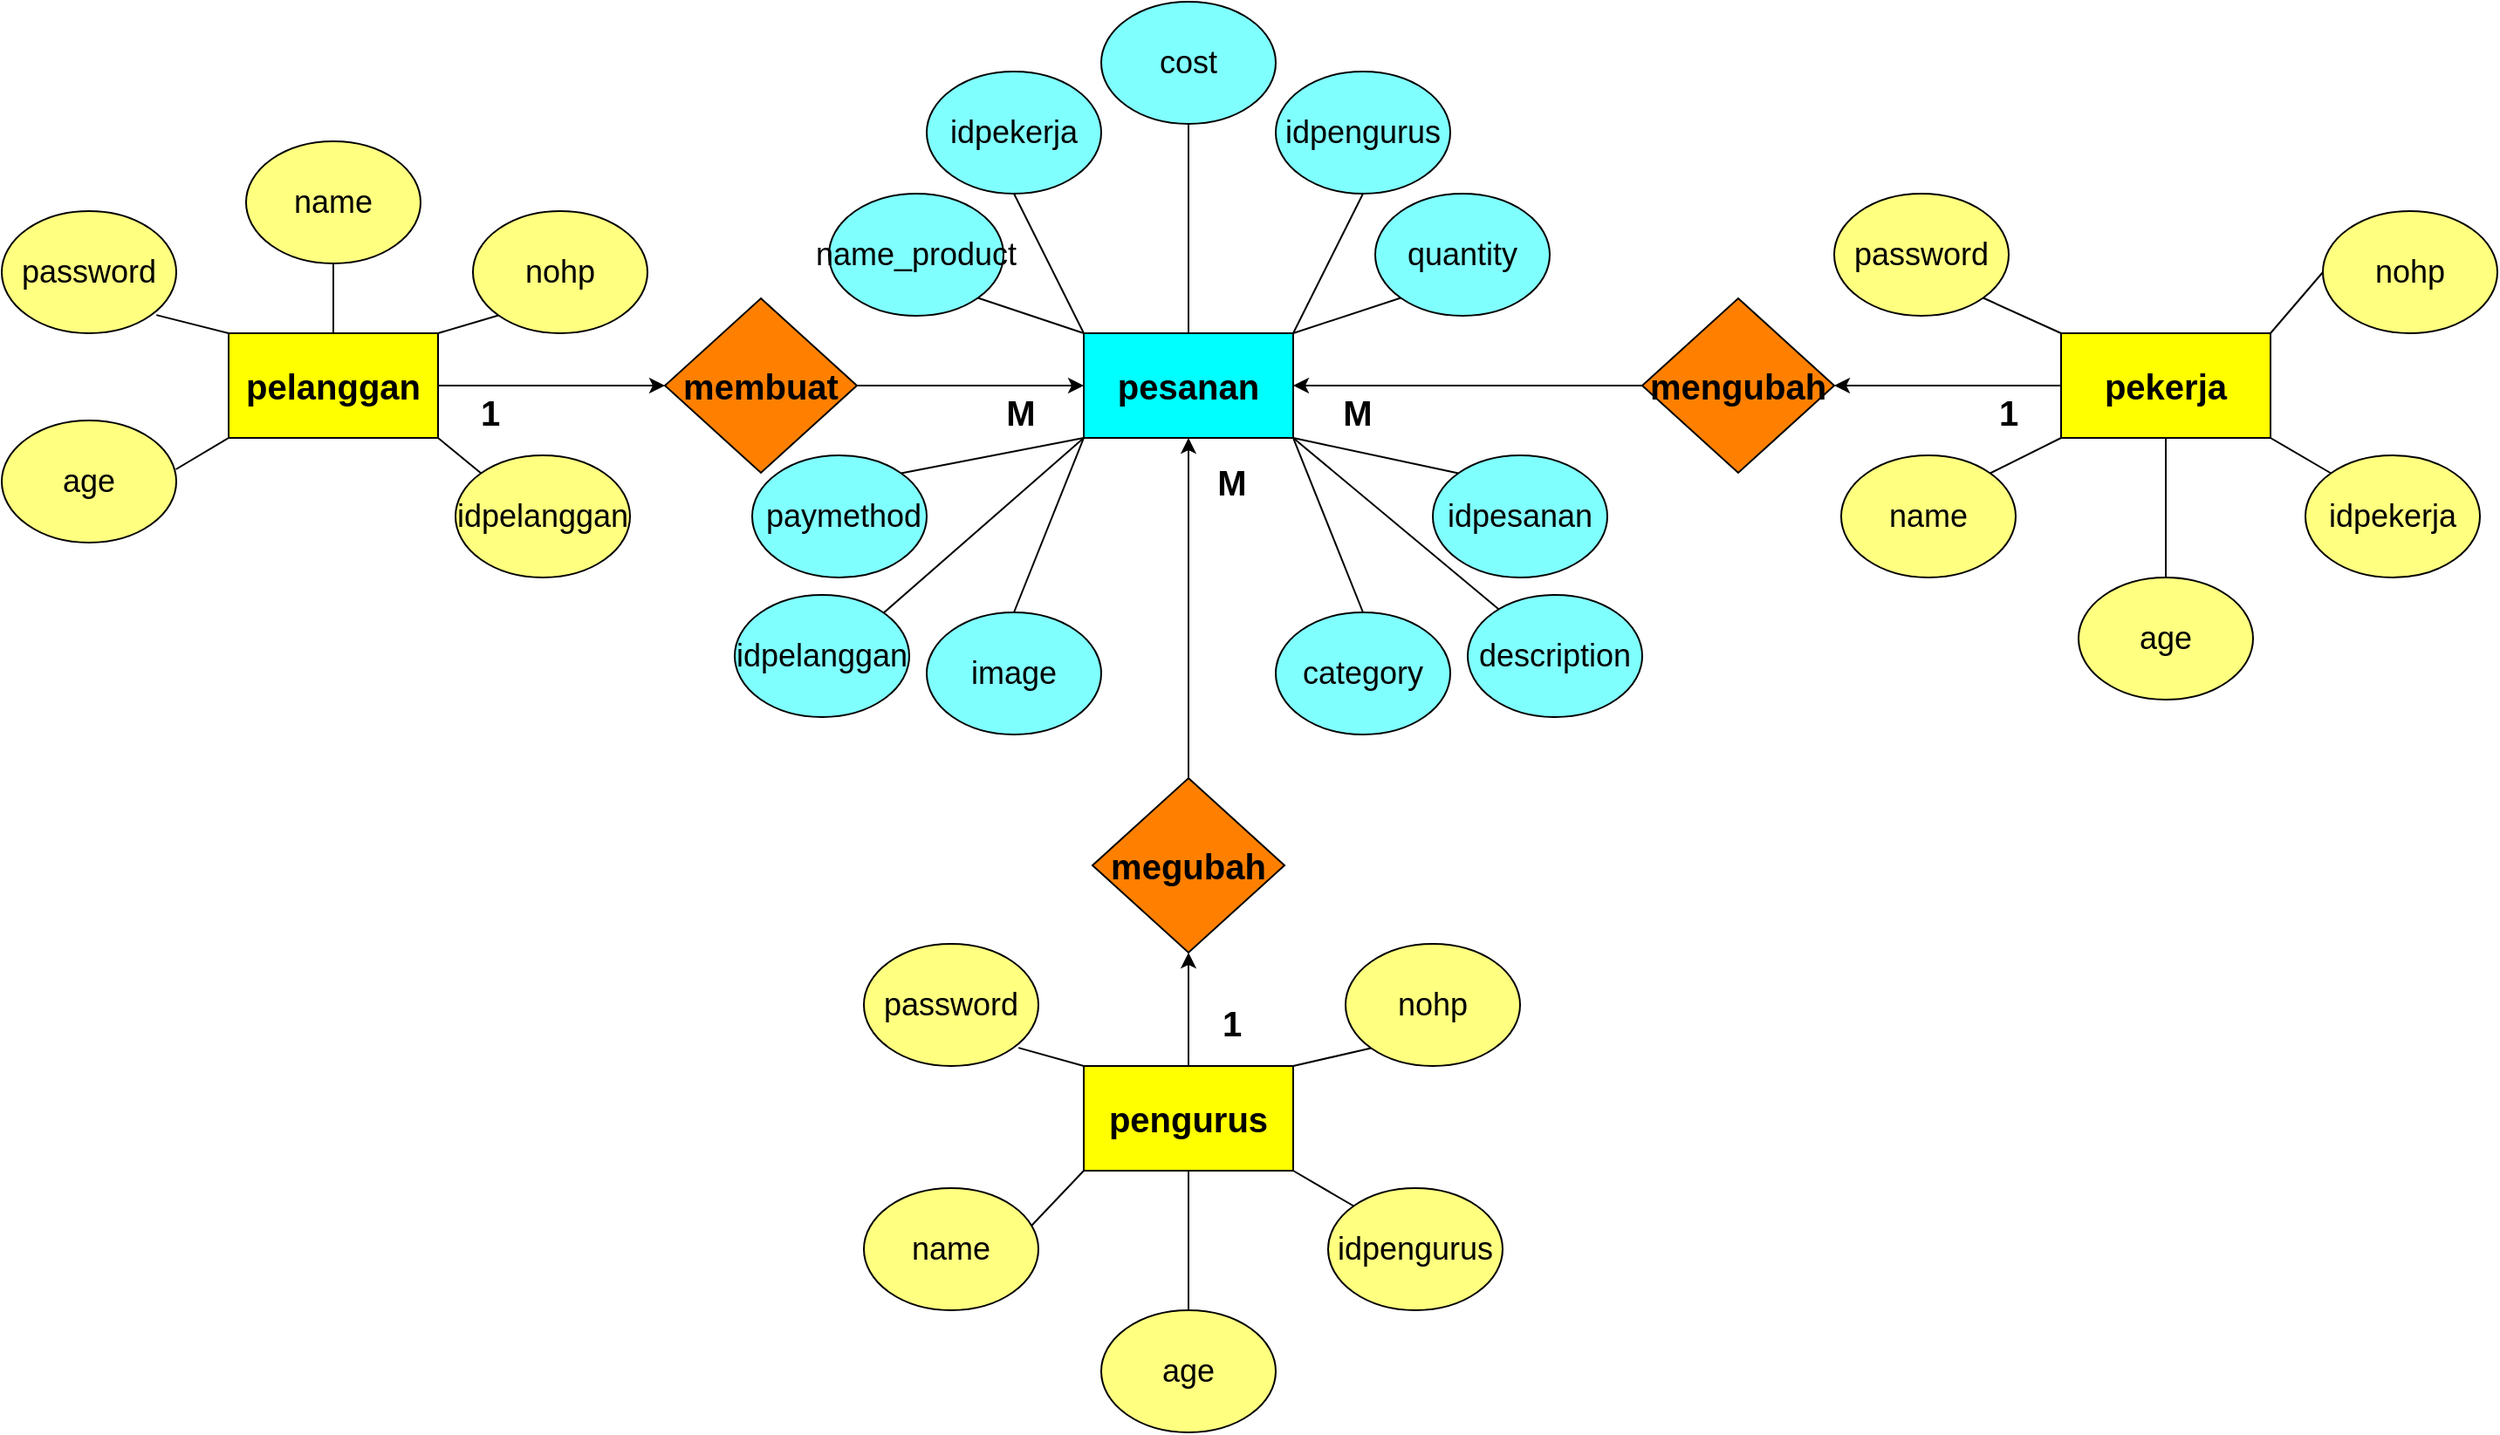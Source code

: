<mxfile version="24.7.10">
  <diagram id="C5RBs43oDa-KdzZeNtuy" name="Page-1">
    <mxGraphModel dx="2514" dy="925" grid="1" gridSize="10" guides="1" tooltips="1" connect="1" arrows="1" fold="1" page="1" pageScale="1" pageWidth="827" pageHeight="1169" math="0" shadow="0">
      <root>
        <mxCell id="WIyWlLk6GJQsqaUBKTNV-0" />
        <mxCell id="WIyWlLk6GJQsqaUBKTNV-1" parent="WIyWlLk6GJQsqaUBKTNV-0" />
        <mxCell id="7KjjeuY46QdbmIOQV31u-44" style="edgeStyle=orthogonalEdgeStyle;rounded=0;orthogonalLoop=1;jettySize=auto;html=1;exitX=1;exitY=0.5;exitDx=0;exitDy=0;entryX=0;entryY=0.5;entryDx=0;entryDy=0;" edge="1" parent="WIyWlLk6GJQsqaUBKTNV-1" source="7KjjeuY46QdbmIOQV31u-0" target="7KjjeuY46QdbmIOQV31u-18">
          <mxGeometry relative="1" as="geometry" />
        </mxCell>
        <mxCell id="7KjjeuY46QdbmIOQV31u-0" value="" style="rounded=0;whiteSpace=wrap;html=1;fillColor=#FFFF00;" vertex="1" parent="WIyWlLk6GJQsqaUBKTNV-1">
          <mxGeometry x="70" y="230" width="120" height="60" as="geometry" />
        </mxCell>
        <mxCell id="7KjjeuY46QdbmIOQV31u-1" value="" style="ellipse;whiteSpace=wrap;html=1;fillColor=#FFFF80;" vertex="1" parent="WIyWlLk6GJQsqaUBKTNV-1">
          <mxGeometry x="-60" y="160" width="100" height="70" as="geometry" />
        </mxCell>
        <mxCell id="7KjjeuY46QdbmIOQV31u-2" value="" style="ellipse;whiteSpace=wrap;html=1;fillColor=#FFFF80;" vertex="1" parent="WIyWlLk6GJQsqaUBKTNV-1">
          <mxGeometry x="80" y="120" width="100" height="70" as="geometry" />
        </mxCell>
        <mxCell id="7KjjeuY46QdbmIOQV31u-3" value="" style="ellipse;whiteSpace=wrap;html=1;fillColor=#FFFF80;" vertex="1" parent="WIyWlLk6GJQsqaUBKTNV-1">
          <mxGeometry x="210" y="160" width="100" height="70" as="geometry" />
        </mxCell>
        <mxCell id="7KjjeuY46QdbmIOQV31u-4" value="" style="ellipse;whiteSpace=wrap;html=1;fillColor=#FFFF80;" vertex="1" parent="WIyWlLk6GJQsqaUBKTNV-1">
          <mxGeometry x="-60" y="280" width="100" height="70" as="geometry" />
        </mxCell>
        <mxCell id="7KjjeuY46QdbmIOQV31u-5" value="password" style="text;strokeColor=none;align=center;fillColor=none;html=1;verticalAlign=middle;whiteSpace=wrap;rounded=0;fontSize=18;" vertex="1" parent="WIyWlLk6GJQsqaUBKTNV-1">
          <mxGeometry x="-40" y="180" width="60" height="30" as="geometry" />
        </mxCell>
        <mxCell id="7KjjeuY46QdbmIOQV31u-6" value="name" style="text;strokeColor=none;align=center;fillColor=none;html=1;verticalAlign=middle;whiteSpace=wrap;rounded=0;fontSize=18;" vertex="1" parent="WIyWlLk6GJQsqaUBKTNV-1">
          <mxGeometry x="100" y="140" width="60" height="30" as="geometry" />
        </mxCell>
        <mxCell id="7KjjeuY46QdbmIOQV31u-7" value="nohp" style="text;strokeColor=none;align=center;fillColor=none;html=1;verticalAlign=middle;whiteSpace=wrap;rounded=0;fontSize=18;" vertex="1" parent="WIyWlLk6GJQsqaUBKTNV-1">
          <mxGeometry x="230" y="180" width="60" height="30" as="geometry" />
        </mxCell>
        <mxCell id="7KjjeuY46QdbmIOQV31u-8" value="age" style="text;strokeColor=none;align=center;fillColor=none;html=1;verticalAlign=middle;whiteSpace=wrap;rounded=0;fontSize=18;" vertex="1" parent="WIyWlLk6GJQsqaUBKTNV-1">
          <mxGeometry x="-40" y="300" width="60" height="30" as="geometry" />
        </mxCell>
        <mxCell id="7KjjeuY46QdbmIOQV31u-14" value="" style="endArrow=none;html=1;rounded=0;exitX=0.998;exitY=0.4;exitDx=0;exitDy=0;exitPerimeter=0;entryX=0;entryY=1;entryDx=0;entryDy=0;" edge="1" parent="WIyWlLk6GJQsqaUBKTNV-1" source="7KjjeuY46QdbmIOQV31u-4" target="7KjjeuY46QdbmIOQV31u-0">
          <mxGeometry width="50" height="50" relative="1" as="geometry">
            <mxPoint x="110" y="350" as="sourcePoint" />
            <mxPoint x="70" y="270" as="targetPoint" />
          </mxGeometry>
        </mxCell>
        <mxCell id="7KjjeuY46QdbmIOQV31u-15" value="" style="endArrow=none;html=1;rounded=0;exitX=0.886;exitY=0.851;exitDx=0;exitDy=0;exitPerimeter=0;" edge="1" parent="WIyWlLk6GJQsqaUBKTNV-1" source="7KjjeuY46QdbmIOQV31u-1">
          <mxGeometry width="50" height="50" relative="1" as="geometry">
            <mxPoint x="10" y="270" as="sourcePoint" />
            <mxPoint x="70" y="230" as="targetPoint" />
          </mxGeometry>
        </mxCell>
        <mxCell id="7KjjeuY46QdbmIOQV31u-16" value="" style="endArrow=none;html=1;rounded=0;entryX=0.5;entryY=1;entryDx=0;entryDy=0;exitX=0.5;exitY=0;exitDx=0;exitDy=0;" edge="1" parent="WIyWlLk6GJQsqaUBKTNV-1" source="7KjjeuY46QdbmIOQV31u-0" target="7KjjeuY46QdbmIOQV31u-2">
          <mxGeometry width="50" height="50" relative="1" as="geometry">
            <mxPoint x="80" y="250" as="sourcePoint" />
            <mxPoint x="130" y="200" as="targetPoint" />
          </mxGeometry>
        </mxCell>
        <mxCell id="7KjjeuY46QdbmIOQV31u-17" value="" style="endArrow=none;html=1;rounded=0;entryX=0;entryY=1;entryDx=0;entryDy=0;exitX=1;exitY=0;exitDx=0;exitDy=0;" edge="1" parent="WIyWlLk6GJQsqaUBKTNV-1" source="7KjjeuY46QdbmIOQV31u-0" target="7KjjeuY46QdbmIOQV31u-3">
          <mxGeometry width="50" height="50" relative="1" as="geometry">
            <mxPoint x="200" y="310" as="sourcePoint" />
            <mxPoint x="250" y="260" as="targetPoint" />
          </mxGeometry>
        </mxCell>
        <mxCell id="7KjjeuY46QdbmIOQV31u-45" style="edgeStyle=orthogonalEdgeStyle;rounded=0;orthogonalLoop=1;jettySize=auto;html=1;exitX=1;exitY=0.5;exitDx=0;exitDy=0;" edge="1" parent="WIyWlLk6GJQsqaUBKTNV-1" source="7KjjeuY46QdbmIOQV31u-18" target="7KjjeuY46QdbmIOQV31u-24">
          <mxGeometry relative="1" as="geometry" />
        </mxCell>
        <mxCell id="7KjjeuY46QdbmIOQV31u-18" value="" style="rhombus;whiteSpace=wrap;html=1;fillColor=#FF8000;" vertex="1" parent="WIyWlLk6GJQsqaUBKTNV-1">
          <mxGeometry x="320" y="210" width="110" height="100" as="geometry" />
        </mxCell>
        <mxCell id="7KjjeuY46QdbmIOQV31u-20" value="&lt;font style=&quot;font-size: 20px;&quot;&gt;membuat&lt;/font&gt;" style="text;strokeColor=none;align=center;fillColor=none;html=1;verticalAlign=middle;whiteSpace=wrap;rounded=0;fontStyle=1" vertex="1" parent="WIyWlLk6GJQsqaUBKTNV-1">
          <mxGeometry x="345" y="245" width="60" height="30" as="geometry" />
        </mxCell>
        <mxCell id="7KjjeuY46QdbmIOQV31u-22" value="pelanggan" style="text;strokeColor=none;align=center;fillColor=none;html=1;verticalAlign=middle;whiteSpace=wrap;rounded=0;fontStyle=1;fontSize=20;" vertex="1" parent="WIyWlLk6GJQsqaUBKTNV-1">
          <mxGeometry x="100" y="245" width="60" height="30" as="geometry" />
        </mxCell>
        <mxCell id="7KjjeuY46QdbmIOQV31u-24" value="" style="rounded=0;whiteSpace=wrap;html=1;fillColor=#00FFFF;" vertex="1" parent="WIyWlLk6GJQsqaUBKTNV-1">
          <mxGeometry x="560" y="230" width="120" height="60" as="geometry" />
        </mxCell>
        <mxCell id="7KjjeuY46QdbmIOQV31u-25" value="pesanan" style="text;strokeColor=none;align=center;fillColor=none;html=1;verticalAlign=middle;whiteSpace=wrap;rounded=0;fontStyle=1;fontSize=20;" vertex="1" parent="WIyWlLk6GJQsqaUBKTNV-1">
          <mxGeometry x="590" y="245" width="60" height="30" as="geometry" />
        </mxCell>
        <mxCell id="7KjjeuY46QdbmIOQV31u-26" value="" style="ellipse;whiteSpace=wrap;html=1;fillColor=#80FFFF;" vertex="1" parent="WIyWlLk6GJQsqaUBKTNV-1">
          <mxGeometry x="570" y="40" width="100" height="70" as="geometry" />
        </mxCell>
        <mxCell id="7KjjeuY46QdbmIOQV31u-27" value="cost" style="text;strokeColor=none;align=center;fillColor=none;html=1;verticalAlign=middle;whiteSpace=wrap;rounded=0;fontSize=18;" vertex="1" parent="WIyWlLk6GJQsqaUBKTNV-1">
          <mxGeometry x="590" y="60" width="60" height="30" as="geometry" />
        </mxCell>
        <mxCell id="7KjjeuY46QdbmIOQV31u-28" value="" style="ellipse;whiteSpace=wrap;html=1;fillColor=#80FFFF;" vertex="1" parent="WIyWlLk6GJQsqaUBKTNV-1">
          <mxGeometry x="727" y="150" width="100" height="70" as="geometry" />
        </mxCell>
        <mxCell id="7KjjeuY46QdbmIOQV31u-29" value="quantity" style="text;strokeColor=none;align=center;fillColor=#80FFFF;html=1;verticalAlign=middle;whiteSpace=wrap;rounded=0;fontSize=18;" vertex="1" parent="WIyWlLk6GJQsqaUBKTNV-1">
          <mxGeometry x="747" y="170" width="60" height="30" as="geometry" />
        </mxCell>
        <mxCell id="7KjjeuY46QdbmIOQV31u-30" value="" style="ellipse;whiteSpace=wrap;html=1;fillColor=#80FFFF;" vertex="1" parent="WIyWlLk6GJQsqaUBKTNV-1">
          <mxGeometry x="414" y="150" width="100" height="70" as="geometry" />
        </mxCell>
        <mxCell id="7KjjeuY46QdbmIOQV31u-32" value="" style="ellipse;whiteSpace=wrap;html=1;fillColor=#80FFFF;" vertex="1" parent="WIyWlLk6GJQsqaUBKTNV-1">
          <mxGeometry x="760" y="300" width="100" height="70" as="geometry" />
        </mxCell>
        <mxCell id="7KjjeuY46QdbmIOQV31u-33" value="idpesanan" style="text;strokeColor=none;align=center;fillColor=none;html=1;verticalAlign=middle;whiteSpace=wrap;rounded=0;fontSize=18;" vertex="1" parent="WIyWlLk6GJQsqaUBKTNV-1">
          <mxGeometry x="780" y="320" width="60" height="30" as="geometry" />
        </mxCell>
        <mxCell id="7KjjeuY46QdbmIOQV31u-34" value="name_product" style="text;strokeColor=none;align=center;fillColor=none;html=1;verticalAlign=middle;whiteSpace=wrap;rounded=0;fontSize=18;" vertex="1" parent="WIyWlLk6GJQsqaUBKTNV-1">
          <mxGeometry x="434" y="170" width="60" height="30" as="geometry" />
        </mxCell>
        <mxCell id="7KjjeuY46QdbmIOQV31u-35" value="" style="ellipse;whiteSpace=wrap;html=1;fillColor=#80FFFF;" vertex="1" parent="WIyWlLk6GJQsqaUBKTNV-1">
          <mxGeometry x="370" y="300" width="100" height="70" as="geometry" />
        </mxCell>
        <mxCell id="7KjjeuY46QdbmIOQV31u-36" value="&amp;nbsp;paymethod" style="text;strokeColor=none;align=center;fillColor=none;html=1;verticalAlign=middle;whiteSpace=wrap;rounded=0;fontSize=18;" vertex="1" parent="WIyWlLk6GJQsqaUBKTNV-1">
          <mxGeometry x="390" y="320" width="60" height="30" as="geometry" />
        </mxCell>
        <mxCell id="7KjjeuY46QdbmIOQV31u-37" value="" style="endArrow=none;html=1;rounded=0;entryX=0;entryY=0;entryDx=0;entryDy=0;exitX=1;exitY=1;exitDx=0;exitDy=0;" edge="1" parent="WIyWlLk6GJQsqaUBKTNV-1" source="7KjjeuY46QdbmIOQV31u-30" target="7KjjeuY46QdbmIOQV31u-24">
          <mxGeometry width="50" height="50" relative="1" as="geometry">
            <mxPoint x="490" y="310" as="sourcePoint" />
            <mxPoint x="540" y="260" as="targetPoint" />
          </mxGeometry>
        </mxCell>
        <mxCell id="7KjjeuY46QdbmIOQV31u-38" value="" style="endArrow=none;html=1;rounded=0;exitX=1;exitY=0;exitDx=0;exitDy=0;" edge="1" parent="WIyWlLk6GJQsqaUBKTNV-1" source="7KjjeuY46QdbmIOQV31u-35">
          <mxGeometry width="50" height="50" relative="1" as="geometry">
            <mxPoint x="510" y="340" as="sourcePoint" />
            <mxPoint x="560" y="290" as="targetPoint" />
          </mxGeometry>
        </mxCell>
        <mxCell id="7KjjeuY46QdbmIOQV31u-39" value="" style="endArrow=none;html=1;rounded=0;entryX=1;entryY=1;entryDx=0;entryDy=0;exitX=0;exitY=0;exitDx=0;exitDy=0;" edge="1" parent="WIyWlLk6GJQsqaUBKTNV-1" source="7KjjeuY46QdbmIOQV31u-32" target="7KjjeuY46QdbmIOQV31u-24">
          <mxGeometry width="50" height="50" relative="1" as="geometry">
            <mxPoint x="580" y="440" as="sourcePoint" />
            <mxPoint x="630" y="390" as="targetPoint" />
          </mxGeometry>
        </mxCell>
        <mxCell id="7KjjeuY46QdbmIOQV31u-40" value="" style="endArrow=none;html=1;rounded=0;entryX=0.5;entryY=1;entryDx=0;entryDy=0;exitX=0.5;exitY=0;exitDx=0;exitDy=0;" edge="1" parent="WIyWlLk6GJQsqaUBKTNV-1" source="7KjjeuY46QdbmIOQV31u-24" target="7KjjeuY46QdbmIOQV31u-26">
          <mxGeometry width="50" height="50" relative="1" as="geometry">
            <mxPoint x="590" y="450" as="sourcePoint" />
            <mxPoint x="640" y="400" as="targetPoint" />
          </mxGeometry>
        </mxCell>
        <mxCell id="7KjjeuY46QdbmIOQV31u-41" value="" style="endArrow=none;html=1;rounded=0;entryX=0;entryY=1;entryDx=0;entryDy=0;exitX=1;exitY=0;exitDx=0;exitDy=0;" edge="1" parent="WIyWlLk6GJQsqaUBKTNV-1" source="7KjjeuY46QdbmIOQV31u-24" target="7KjjeuY46QdbmIOQV31u-28">
          <mxGeometry width="50" height="50" relative="1" as="geometry">
            <mxPoint x="600" y="460" as="sourcePoint" />
            <mxPoint x="650" y="410" as="targetPoint" />
          </mxGeometry>
        </mxCell>
        <mxCell id="7KjjeuY46QdbmIOQV31u-47" value="" style="ellipse;whiteSpace=wrap;html=1;fillColor=#FFFF80;" vertex="1" parent="WIyWlLk6GJQsqaUBKTNV-1">
          <mxGeometry x="200" y="300" width="100" height="70" as="geometry" />
        </mxCell>
        <mxCell id="7KjjeuY46QdbmIOQV31u-48" value="idpelanggan" style="text;strokeColor=none;align=center;fillColor=none;html=1;verticalAlign=middle;whiteSpace=wrap;rounded=0;fontSize=18;" vertex="1" parent="WIyWlLk6GJQsqaUBKTNV-1">
          <mxGeometry x="220" y="320" width="60" height="30" as="geometry" />
        </mxCell>
        <mxCell id="7KjjeuY46QdbmIOQV31u-50" value="" style="endArrow=none;html=1;rounded=0;entryX=1;entryY=1;entryDx=0;entryDy=0;exitX=0;exitY=0;exitDx=0;exitDy=0;" edge="1" parent="WIyWlLk6GJQsqaUBKTNV-1" source="7KjjeuY46QdbmIOQV31u-47" target="7KjjeuY46QdbmIOQV31u-0">
          <mxGeometry width="50" height="50" relative="1" as="geometry">
            <mxPoint x="20" y="430" as="sourcePoint" />
            <mxPoint x="70" y="380" as="targetPoint" />
          </mxGeometry>
        </mxCell>
        <mxCell id="7KjjeuY46QdbmIOQV31u-51" value="1" style="text;strokeColor=none;align=center;fillColor=none;html=1;verticalAlign=middle;whiteSpace=wrap;rounded=0;fontSize=20;fontStyle=1" vertex="1" parent="WIyWlLk6GJQsqaUBKTNV-1">
          <mxGeometry x="210" y="260" width="20" height="30" as="geometry" />
        </mxCell>
        <mxCell id="7KjjeuY46QdbmIOQV31u-52" value="M" style="text;strokeColor=none;align=center;fillColor=none;html=1;verticalAlign=middle;whiteSpace=wrap;rounded=0;fontStyle=1;fontSize=20;" vertex="1" parent="WIyWlLk6GJQsqaUBKTNV-1">
          <mxGeometry x="615" y="300" width="60" height="30" as="geometry" />
        </mxCell>
        <mxCell id="7KjjeuY46QdbmIOQV31u-55" value="" style="ellipse;whiteSpace=wrap;html=1;fillColor=#80FFFF;" vertex="1" parent="WIyWlLk6GJQsqaUBKTNV-1">
          <mxGeometry x="780" y="380" width="100" height="70" as="geometry" />
        </mxCell>
        <mxCell id="7KjjeuY46QdbmIOQV31u-56" value="description" style="text;strokeColor=none;align=center;fillColor=none;html=1;verticalAlign=middle;whiteSpace=wrap;rounded=0;fontSize=18;" vertex="1" parent="WIyWlLk6GJQsqaUBKTNV-1">
          <mxGeometry x="800" y="400" width="60" height="30" as="geometry" />
        </mxCell>
        <mxCell id="7KjjeuY46QdbmIOQV31u-57" value="" style="ellipse;whiteSpace=wrap;html=1;fillColor=#80FFFF;" vertex="1" parent="WIyWlLk6GJQsqaUBKTNV-1">
          <mxGeometry x="470" y="390" width="100" height="70" as="geometry" />
        </mxCell>
        <mxCell id="7KjjeuY46QdbmIOQV31u-58" value="image" style="text;strokeColor=none;align=center;fillColor=none;html=1;verticalAlign=middle;whiteSpace=wrap;rounded=0;fontSize=18;" vertex="1" parent="WIyWlLk6GJQsqaUBKTNV-1">
          <mxGeometry x="490" y="410" width="60" height="30" as="geometry" />
        </mxCell>
        <mxCell id="7KjjeuY46QdbmIOQV31u-59" value="" style="ellipse;whiteSpace=wrap;html=1;fillColor=#80FFFF;" vertex="1" parent="WIyWlLk6GJQsqaUBKTNV-1">
          <mxGeometry x="670" y="80" width="100" height="70" as="geometry" />
        </mxCell>
        <mxCell id="7KjjeuY46QdbmIOQV31u-60" value="idpengurus" style="text;strokeColor=none;align=center;fillColor=none;html=1;verticalAlign=middle;whiteSpace=wrap;rounded=0;fontSize=18;" vertex="1" parent="WIyWlLk6GJQsqaUBKTNV-1">
          <mxGeometry x="690" y="100" width="60" height="30" as="geometry" />
        </mxCell>
        <mxCell id="7KjjeuY46QdbmIOQV31u-61" value="" style="ellipse;whiteSpace=wrap;html=1;fillColor=#80FFFF;" vertex="1" parent="WIyWlLk6GJQsqaUBKTNV-1">
          <mxGeometry x="470" y="80" width="100" height="70" as="geometry" />
        </mxCell>
        <mxCell id="7KjjeuY46QdbmIOQV31u-62" value="idpekerja" style="text;strokeColor=none;align=center;fillColor=none;html=1;verticalAlign=middle;whiteSpace=wrap;rounded=0;fontSize=18;" vertex="1" parent="WIyWlLk6GJQsqaUBKTNV-1">
          <mxGeometry x="490" y="100" width="60" height="30" as="geometry" />
        </mxCell>
        <mxCell id="7KjjeuY46QdbmIOQV31u-63" value="" style="ellipse;whiteSpace=wrap;html=1;fillColor=#80FFFF;" vertex="1" parent="WIyWlLk6GJQsqaUBKTNV-1">
          <mxGeometry x="670" y="390" width="100" height="70" as="geometry" />
        </mxCell>
        <mxCell id="7KjjeuY46QdbmIOQV31u-64" value="category" style="text;strokeColor=none;align=center;fillColor=none;html=1;verticalAlign=middle;whiteSpace=wrap;rounded=0;fontSize=18;" vertex="1" parent="WIyWlLk6GJQsqaUBKTNV-1">
          <mxGeometry x="690" y="410" width="60" height="30" as="geometry" />
        </mxCell>
        <mxCell id="7KjjeuY46QdbmIOQV31u-65" value="" style="endArrow=none;html=1;rounded=0;entryX=0.5;entryY=0;entryDx=0;entryDy=0;exitX=0;exitY=1;exitDx=0;exitDy=0;" edge="1" parent="WIyWlLk6GJQsqaUBKTNV-1" source="7KjjeuY46QdbmIOQV31u-24" target="7KjjeuY46QdbmIOQV31u-57">
          <mxGeometry width="50" height="50" relative="1" as="geometry">
            <mxPoint x="580" y="310" as="sourcePoint" />
            <mxPoint x="585" y="340" as="targetPoint" />
          </mxGeometry>
        </mxCell>
        <mxCell id="7KjjeuY46QdbmIOQV31u-66" value="" style="endArrow=none;html=1;rounded=0;entryX=1;entryY=1;entryDx=0;entryDy=0;exitX=0.5;exitY=0;exitDx=0;exitDy=0;" edge="1" parent="WIyWlLk6GJQsqaUBKTNV-1" source="7KjjeuY46QdbmIOQV31u-63" target="7KjjeuY46QdbmIOQV31u-24">
          <mxGeometry width="50" height="50" relative="1" as="geometry">
            <mxPoint x="725" y="330" as="sourcePoint" />
            <mxPoint x="630" y="310" as="targetPoint" />
          </mxGeometry>
        </mxCell>
        <mxCell id="7KjjeuY46QdbmIOQV31u-67" value="" style="endArrow=none;html=1;rounded=0;entryX=1;entryY=1;entryDx=0;entryDy=0;" edge="1" parent="WIyWlLk6GJQsqaUBKTNV-1" source="7KjjeuY46QdbmIOQV31u-55" target="7KjjeuY46QdbmIOQV31u-24">
          <mxGeometry width="50" height="50" relative="1" as="geometry">
            <mxPoint x="735" y="345" as="sourcePoint" />
            <mxPoint x="690" y="330" as="targetPoint" />
          </mxGeometry>
        </mxCell>
        <mxCell id="7KjjeuY46QdbmIOQV31u-69" value="" style="endArrow=none;html=1;rounded=0;entryX=0;entryY=0;entryDx=0;entryDy=0;exitX=0.5;exitY=1;exitDx=0;exitDy=0;" edge="1" parent="WIyWlLk6GJQsqaUBKTNV-1" source="7KjjeuY46QdbmIOQV31u-61" target="7KjjeuY46QdbmIOQV31u-24">
          <mxGeometry width="50" height="50" relative="1" as="geometry">
            <mxPoint x="690" y="240" as="sourcePoint" />
            <mxPoint x="752" y="220" as="targetPoint" />
          </mxGeometry>
        </mxCell>
        <mxCell id="7KjjeuY46QdbmIOQV31u-70" value="" style="endArrow=none;html=1;rounded=0;entryX=0.5;entryY=1;entryDx=0;entryDy=0;exitX=1;exitY=0;exitDx=0;exitDy=0;" edge="1" parent="WIyWlLk6GJQsqaUBKTNV-1" source="7KjjeuY46QdbmIOQV31u-24" target="7KjjeuY46QdbmIOQV31u-59">
          <mxGeometry width="50" height="50" relative="1" as="geometry">
            <mxPoint x="700" y="250" as="sourcePoint" />
            <mxPoint x="762" y="230" as="targetPoint" />
          </mxGeometry>
        </mxCell>
        <mxCell id="7KjjeuY46QdbmIOQV31u-108" style="edgeStyle=orthogonalEdgeStyle;rounded=0;orthogonalLoop=1;jettySize=auto;html=1;exitX=0.5;exitY=0;exitDx=0;exitDy=0;entryX=0.5;entryY=1;entryDx=0;entryDy=0;" edge="1" parent="WIyWlLk6GJQsqaUBKTNV-1" source="7KjjeuY46QdbmIOQV31u-71" target="7KjjeuY46QdbmIOQV31u-24">
          <mxGeometry relative="1" as="geometry" />
        </mxCell>
        <mxCell id="7KjjeuY46QdbmIOQV31u-71" value="" style="rhombus;whiteSpace=wrap;html=1;fillColor=#FF8000;" vertex="1" parent="WIyWlLk6GJQsqaUBKTNV-1">
          <mxGeometry x="565" y="485" width="110" height="100" as="geometry" />
        </mxCell>
        <mxCell id="7KjjeuY46QdbmIOQV31u-72" value="megubah" style="text;strokeColor=none;align=center;fillColor=none;html=1;verticalAlign=middle;whiteSpace=wrap;rounded=0;fontStyle=1;fontSize=20;" vertex="1" parent="WIyWlLk6GJQsqaUBKTNV-1">
          <mxGeometry x="590" y="520" width="60" height="30" as="geometry" />
        </mxCell>
        <mxCell id="7KjjeuY46QdbmIOQV31u-113" style="edgeStyle=orthogonalEdgeStyle;rounded=0;orthogonalLoop=1;jettySize=auto;html=1;exitX=0;exitY=0.5;exitDx=0;exitDy=0;entryX=1;entryY=0.5;entryDx=0;entryDy=0;" edge="1" parent="WIyWlLk6GJQsqaUBKTNV-1" source="7KjjeuY46QdbmIOQV31u-73" target="7KjjeuY46QdbmIOQV31u-24">
          <mxGeometry relative="1" as="geometry" />
        </mxCell>
        <mxCell id="7KjjeuY46QdbmIOQV31u-73" value="" style="rhombus;whiteSpace=wrap;html=1;fillColor=#FF8000;" vertex="1" parent="WIyWlLk6GJQsqaUBKTNV-1">
          <mxGeometry x="880" y="210" width="110" height="100" as="geometry" />
        </mxCell>
        <mxCell id="7KjjeuY46QdbmIOQV31u-74" value="mengubah" style="text;strokeColor=none;align=center;fillColor=none;html=1;verticalAlign=middle;whiteSpace=wrap;rounded=0;fontStyle=1;fontSize=20;" vertex="1" parent="WIyWlLk6GJQsqaUBKTNV-1">
          <mxGeometry x="905" y="245" width="60" height="30" as="geometry" />
        </mxCell>
        <mxCell id="7KjjeuY46QdbmIOQV31u-77" value="" style="ellipse;whiteSpace=wrap;html=1;fillColor=#80FFFF;" vertex="1" parent="WIyWlLk6GJQsqaUBKTNV-1">
          <mxGeometry x="360" y="380" width="100" height="70" as="geometry" />
        </mxCell>
        <mxCell id="7KjjeuY46QdbmIOQV31u-78" value="idpelanggan" style="text;strokeColor=none;align=center;fillColor=none;html=1;verticalAlign=middle;whiteSpace=wrap;rounded=0;fontSize=18;" vertex="1" parent="WIyWlLk6GJQsqaUBKTNV-1">
          <mxGeometry x="380" y="400" width="60" height="30" as="geometry" />
        </mxCell>
        <mxCell id="7KjjeuY46QdbmIOQV31u-81" value="" style="endArrow=none;html=1;rounded=0;exitX=1;exitY=0;exitDx=0;exitDy=0;entryX=0;entryY=1;entryDx=0;entryDy=0;" edge="1" parent="WIyWlLk6GJQsqaUBKTNV-1" source="7KjjeuY46QdbmIOQV31u-77" target="7KjjeuY46QdbmIOQV31u-24">
          <mxGeometry width="50" height="50" relative="1" as="geometry">
            <mxPoint x="500" y="335" as="sourcePoint" />
            <mxPoint x="590" y="330" as="targetPoint" />
          </mxGeometry>
        </mxCell>
        <mxCell id="7KjjeuY46QdbmIOQV31u-109" style="edgeStyle=orthogonalEdgeStyle;rounded=0;orthogonalLoop=1;jettySize=auto;html=1;exitX=0.5;exitY=0;exitDx=0;exitDy=0;entryX=0.5;entryY=1;entryDx=0;entryDy=0;" edge="1" parent="WIyWlLk6GJQsqaUBKTNV-1" source="7KjjeuY46QdbmIOQV31u-93" target="7KjjeuY46QdbmIOQV31u-71">
          <mxGeometry relative="1" as="geometry">
            <mxPoint x="629.667" y="590" as="targetPoint" />
          </mxGeometry>
        </mxCell>
        <mxCell id="7KjjeuY46QdbmIOQV31u-93" value="" style="rounded=0;whiteSpace=wrap;html=1;fillColor=#FFFF00;" vertex="1" parent="WIyWlLk6GJQsqaUBKTNV-1">
          <mxGeometry x="560" y="650" width="120" height="60" as="geometry" />
        </mxCell>
        <mxCell id="7KjjeuY46QdbmIOQV31u-94" value="pengurus" style="text;strokeColor=none;align=center;fillColor=none;html=1;verticalAlign=middle;whiteSpace=wrap;rounded=0;fontStyle=1;fontSize=20;" vertex="1" parent="WIyWlLk6GJQsqaUBKTNV-1">
          <mxGeometry x="590" y="665" width="60" height="30" as="geometry" />
        </mxCell>
        <mxCell id="7KjjeuY46QdbmIOQV31u-95" value="" style="endArrow=none;html=1;rounded=0;exitX=0.886;exitY=0.851;exitDx=0;exitDy=0;exitPerimeter=0;" edge="1" source="7KjjeuY46QdbmIOQV31u-96" parent="WIyWlLk6GJQsqaUBKTNV-1">
          <mxGeometry width="50" height="50" relative="1" as="geometry">
            <mxPoint x="510" y="690" as="sourcePoint" />
            <mxPoint x="560" y="650" as="targetPoint" />
          </mxGeometry>
        </mxCell>
        <mxCell id="7KjjeuY46QdbmIOQV31u-96" value="" style="ellipse;whiteSpace=wrap;html=1;fillColor=#FFFF80;" vertex="1" parent="WIyWlLk6GJQsqaUBKTNV-1">
          <mxGeometry x="434" y="580" width="100" height="70" as="geometry" />
        </mxCell>
        <mxCell id="7KjjeuY46QdbmIOQV31u-97" value="password" style="text;strokeColor=none;align=center;fillColor=none;html=1;verticalAlign=middle;whiteSpace=wrap;rounded=0;fontSize=18;" vertex="1" parent="WIyWlLk6GJQsqaUBKTNV-1">
          <mxGeometry x="454" y="600" width="60" height="30" as="geometry" />
        </mxCell>
        <mxCell id="7KjjeuY46QdbmIOQV31u-98" value="" style="endArrow=none;html=1;rounded=0;entryX=0.5;entryY=1;entryDx=0;entryDy=0;exitX=0;exitY=1;exitDx=0;exitDy=0;" edge="1" source="7KjjeuY46QdbmIOQV31u-93" target="7KjjeuY46QdbmIOQV31u-99" parent="WIyWlLk6GJQsqaUBKTNV-1">
          <mxGeometry width="50" height="50" relative="1" as="geometry">
            <mxPoint x="580" y="670" as="sourcePoint" />
            <mxPoint x="630" y="620" as="targetPoint" />
          </mxGeometry>
        </mxCell>
        <mxCell id="7KjjeuY46QdbmIOQV31u-99" value="" style="ellipse;whiteSpace=wrap;html=1;fillColor=#FFFF80;" vertex="1" parent="WIyWlLk6GJQsqaUBKTNV-1">
          <mxGeometry x="434" y="720" width="100" height="70" as="geometry" />
        </mxCell>
        <mxCell id="7KjjeuY46QdbmIOQV31u-100" value="name" style="text;strokeColor=none;align=center;fillColor=none;html=1;verticalAlign=middle;whiteSpace=wrap;rounded=0;fontSize=18;" vertex="1" parent="WIyWlLk6GJQsqaUBKTNV-1">
          <mxGeometry x="454" y="740" width="60" height="30" as="geometry" />
        </mxCell>
        <mxCell id="7KjjeuY46QdbmIOQV31u-101" value="" style="endArrow=none;html=1;rounded=0;entryX=0;entryY=1;entryDx=0;entryDy=0;exitX=1;exitY=0;exitDx=0;exitDy=0;" edge="1" source="7KjjeuY46QdbmIOQV31u-93" target="7KjjeuY46QdbmIOQV31u-102" parent="WIyWlLk6GJQsqaUBKTNV-1">
          <mxGeometry width="50" height="50" relative="1" as="geometry">
            <mxPoint x="700" y="730" as="sourcePoint" />
            <mxPoint x="750" y="680" as="targetPoint" />
          </mxGeometry>
        </mxCell>
        <mxCell id="7KjjeuY46QdbmIOQV31u-102" value="" style="ellipse;whiteSpace=wrap;html=1;fillColor=#FFFF80;" vertex="1" parent="WIyWlLk6GJQsqaUBKTNV-1">
          <mxGeometry x="710" y="580" width="100" height="70" as="geometry" />
        </mxCell>
        <mxCell id="7KjjeuY46QdbmIOQV31u-103" value="nohp" style="text;strokeColor=none;align=center;fillColor=none;html=1;verticalAlign=middle;whiteSpace=wrap;rounded=0;fontSize=18;" vertex="1" parent="WIyWlLk6GJQsqaUBKTNV-1">
          <mxGeometry x="730" y="600" width="60" height="30" as="geometry" />
        </mxCell>
        <mxCell id="7KjjeuY46QdbmIOQV31u-104" value="" style="endArrow=none;html=1;rounded=0;entryX=1;entryY=1;entryDx=0;entryDy=0;exitX=0;exitY=0;exitDx=0;exitDy=0;" edge="1" source="7KjjeuY46QdbmIOQV31u-105" target="7KjjeuY46QdbmIOQV31u-93" parent="WIyWlLk6GJQsqaUBKTNV-1">
          <mxGeometry width="50" height="50" relative="1" as="geometry">
            <mxPoint x="520" y="850" as="sourcePoint" />
            <mxPoint x="570" y="800" as="targetPoint" />
          </mxGeometry>
        </mxCell>
        <mxCell id="7KjjeuY46QdbmIOQV31u-105" value="" style="ellipse;whiteSpace=wrap;html=1;fillColor=#FFFF80;" vertex="1" parent="WIyWlLk6GJQsqaUBKTNV-1">
          <mxGeometry x="700" y="720" width="100" height="70" as="geometry" />
        </mxCell>
        <mxCell id="7KjjeuY46QdbmIOQV31u-106" value="idpengurus" style="text;strokeColor=none;align=center;fillColor=none;html=1;verticalAlign=middle;whiteSpace=wrap;rounded=0;fontSize=18;" vertex="1" parent="WIyWlLk6GJQsqaUBKTNV-1">
          <mxGeometry x="720" y="740" width="60" height="30" as="geometry" />
        </mxCell>
        <mxCell id="7KjjeuY46QdbmIOQV31u-111" value="" style="ellipse;whiteSpace=wrap;html=1;fillColor=#FFFF80;" vertex="1" parent="WIyWlLk6GJQsqaUBKTNV-1">
          <mxGeometry x="570" y="790" width="100" height="70" as="geometry" />
        </mxCell>
        <mxCell id="7KjjeuY46QdbmIOQV31u-112" value="" style="endArrow=none;html=1;rounded=0;exitX=0.5;exitY=0;exitDx=0;exitDy=0;entryX=0.5;entryY=1;entryDx=0;entryDy=0;" edge="1" source="7KjjeuY46QdbmIOQV31u-111" parent="WIyWlLk6GJQsqaUBKTNV-1" target="7KjjeuY46QdbmIOQV31u-93">
          <mxGeometry width="50" height="50" relative="1" as="geometry">
            <mxPoint x="715" y="800" as="sourcePoint" />
            <mxPoint x="675" y="740" as="targetPoint" />
          </mxGeometry>
        </mxCell>
        <mxCell id="7KjjeuY46QdbmIOQV31u-110" value="age" style="text;strokeColor=none;align=center;fillColor=none;html=1;verticalAlign=middle;whiteSpace=wrap;rounded=0;fontSize=18;" vertex="1" parent="WIyWlLk6GJQsqaUBKTNV-1">
          <mxGeometry x="590" y="810" width="60" height="30" as="geometry" />
        </mxCell>
        <mxCell id="7KjjeuY46QdbmIOQV31u-114" value="" style="ellipse;whiteSpace=wrap;html=1;fillColor=#FFFF80;" vertex="1" parent="WIyWlLk6GJQsqaUBKTNV-1">
          <mxGeometry x="990" y="150" width="100" height="70" as="geometry" />
        </mxCell>
        <mxCell id="7KjjeuY46QdbmIOQV31u-115" value="password" style="text;strokeColor=none;align=center;fillColor=none;html=1;verticalAlign=middle;whiteSpace=wrap;rounded=0;fontSize=18;" vertex="1" parent="WIyWlLk6GJQsqaUBKTNV-1">
          <mxGeometry x="1010" y="170" width="60" height="30" as="geometry" />
        </mxCell>
        <mxCell id="7KjjeuY46QdbmIOQV31u-132" style="edgeStyle=orthogonalEdgeStyle;rounded=0;orthogonalLoop=1;jettySize=auto;html=1;exitX=0;exitY=0.5;exitDx=0;exitDy=0;entryX=1;entryY=0.5;entryDx=0;entryDy=0;" edge="1" parent="WIyWlLk6GJQsqaUBKTNV-1" source="7KjjeuY46QdbmIOQV31u-116" target="7KjjeuY46QdbmIOQV31u-73">
          <mxGeometry relative="1" as="geometry" />
        </mxCell>
        <mxCell id="7KjjeuY46QdbmIOQV31u-116" value="" style="rounded=0;whiteSpace=wrap;html=1;fillColor=#FFFF00;" vertex="1" parent="WIyWlLk6GJQsqaUBKTNV-1">
          <mxGeometry x="1120" y="230" width="120" height="60" as="geometry" />
        </mxCell>
        <mxCell id="7KjjeuY46QdbmIOQV31u-117" value="pekerja" style="text;strokeColor=none;align=center;fillColor=none;html=1;verticalAlign=middle;whiteSpace=wrap;rounded=0;fontStyle=1;fontSize=20;" vertex="1" parent="WIyWlLk6GJQsqaUBKTNV-1">
          <mxGeometry x="1150" y="245" width="60" height="30" as="geometry" />
        </mxCell>
        <mxCell id="7KjjeuY46QdbmIOQV31u-118" value="" style="ellipse;whiteSpace=wrap;html=1;fillColor=#FFFF80;" vertex="1" parent="WIyWlLk6GJQsqaUBKTNV-1">
          <mxGeometry x="994" y="300" width="100" height="70" as="geometry" />
        </mxCell>
        <mxCell id="7KjjeuY46QdbmIOQV31u-119" value="name" style="text;strokeColor=none;align=center;fillColor=none;html=1;verticalAlign=middle;whiteSpace=wrap;rounded=0;fontSize=18;" vertex="1" parent="WIyWlLk6GJQsqaUBKTNV-1">
          <mxGeometry x="1014" y="320" width="60" height="30" as="geometry" />
        </mxCell>
        <mxCell id="7KjjeuY46QdbmIOQV31u-120" value="" style="ellipse;whiteSpace=wrap;html=1;fillColor=#FFFF80;" vertex="1" parent="WIyWlLk6GJQsqaUBKTNV-1">
          <mxGeometry x="1130" y="370" width="100" height="70" as="geometry" />
        </mxCell>
        <mxCell id="7KjjeuY46QdbmIOQV31u-121" value="age" style="text;strokeColor=none;align=center;fillColor=none;html=1;verticalAlign=middle;whiteSpace=wrap;rounded=0;fontSize=18;" vertex="1" parent="WIyWlLk6GJQsqaUBKTNV-1">
          <mxGeometry x="1150" y="390" width="60" height="30" as="geometry" />
        </mxCell>
        <mxCell id="7KjjeuY46QdbmIOQV31u-122" value="" style="ellipse;whiteSpace=wrap;html=1;fillColor=#FFFF80;" vertex="1" parent="WIyWlLk6GJQsqaUBKTNV-1">
          <mxGeometry x="1260" y="300" width="100" height="70" as="geometry" />
        </mxCell>
        <mxCell id="7KjjeuY46QdbmIOQV31u-123" value="idpekerja" style="text;strokeColor=none;align=center;fillColor=none;html=1;verticalAlign=middle;whiteSpace=wrap;rounded=0;fontSize=18;" vertex="1" parent="WIyWlLk6GJQsqaUBKTNV-1">
          <mxGeometry x="1280" y="320" width="60" height="30" as="geometry" />
        </mxCell>
        <mxCell id="7KjjeuY46QdbmIOQV31u-124" value="" style="ellipse;whiteSpace=wrap;html=1;fillColor=#FFFF80;" vertex="1" parent="WIyWlLk6GJQsqaUBKTNV-1">
          <mxGeometry x="1270" y="160" width="100" height="70" as="geometry" />
        </mxCell>
        <mxCell id="7KjjeuY46QdbmIOQV31u-125" value="nohp" style="text;strokeColor=none;align=center;fillColor=none;html=1;verticalAlign=middle;whiteSpace=wrap;rounded=0;fontSize=18;" vertex="1" parent="WIyWlLk6GJQsqaUBKTNV-1">
          <mxGeometry x="1290" y="180" width="60" height="30" as="geometry" />
        </mxCell>
        <mxCell id="7KjjeuY46QdbmIOQV31u-127" value="" style="endArrow=none;html=1;rounded=0;entryX=0;entryY=1;entryDx=0;entryDy=0;exitX=1;exitY=0;exitDx=0;exitDy=0;" edge="1" parent="WIyWlLk6GJQsqaUBKTNV-1" source="7KjjeuY46QdbmIOQV31u-118" target="7KjjeuY46QdbmIOQV31u-116">
          <mxGeometry width="50" height="50" relative="1" as="geometry">
            <mxPoint x="1085" y="480" as="sourcePoint" />
            <mxPoint x="1130" y="470" as="targetPoint" />
          </mxGeometry>
        </mxCell>
        <mxCell id="7KjjeuY46QdbmIOQV31u-128" value="" style="endArrow=none;html=1;rounded=0;entryX=0.5;entryY=1;entryDx=0;entryDy=0;exitX=0.5;exitY=0;exitDx=0;exitDy=0;" edge="1" parent="WIyWlLk6GJQsqaUBKTNV-1" source="7KjjeuY46QdbmIOQV31u-120" target="7KjjeuY46QdbmIOQV31u-116">
          <mxGeometry width="50" height="50" relative="1" as="geometry">
            <mxPoint x="1180" y="360" as="sourcePoint" />
            <mxPoint x="1130" y="300" as="targetPoint" />
          </mxGeometry>
        </mxCell>
        <mxCell id="7KjjeuY46QdbmIOQV31u-129" value="" style="endArrow=none;html=1;rounded=0;entryX=1;entryY=1;entryDx=0;entryDy=0;exitX=0;exitY=0;exitDx=0;exitDy=0;" edge="1" parent="WIyWlLk6GJQsqaUBKTNV-1" source="7KjjeuY46QdbmIOQV31u-122" target="7KjjeuY46QdbmIOQV31u-116">
          <mxGeometry width="50" height="50" relative="1" as="geometry">
            <mxPoint x="1190" y="380" as="sourcePoint" />
            <mxPoint x="1190" y="300" as="targetPoint" />
          </mxGeometry>
        </mxCell>
        <mxCell id="7KjjeuY46QdbmIOQV31u-130" value="" style="endArrow=none;html=1;rounded=0;entryX=1;entryY=0;entryDx=0;entryDy=0;exitX=0;exitY=0.5;exitDx=0;exitDy=0;" edge="1" parent="WIyWlLk6GJQsqaUBKTNV-1" source="7KjjeuY46QdbmIOQV31u-124" target="7KjjeuY46QdbmIOQV31u-116">
          <mxGeometry width="50" height="50" relative="1" as="geometry">
            <mxPoint x="1285" y="320" as="sourcePoint" />
            <mxPoint x="1250" y="300" as="targetPoint" />
          </mxGeometry>
        </mxCell>
        <mxCell id="7KjjeuY46QdbmIOQV31u-131" value="" style="endArrow=none;html=1;rounded=0;entryX=1;entryY=1;entryDx=0;entryDy=0;exitX=0;exitY=0;exitDx=0;exitDy=0;" edge="1" parent="WIyWlLk6GJQsqaUBKTNV-1" source="7KjjeuY46QdbmIOQV31u-116" target="7KjjeuY46QdbmIOQV31u-114">
          <mxGeometry width="50" height="50" relative="1" as="geometry">
            <mxPoint x="1280" y="205" as="sourcePoint" />
            <mxPoint x="1250" y="240" as="targetPoint" />
          </mxGeometry>
        </mxCell>
        <mxCell id="7KjjeuY46QdbmIOQV31u-133" value="1" style="text;strokeColor=none;align=center;fillColor=none;html=1;verticalAlign=middle;whiteSpace=wrap;rounded=0;fontSize=20;fontStyle=1" vertex="1" parent="WIyWlLk6GJQsqaUBKTNV-1">
          <mxGeometry x="635" y="610" width="20" height="30" as="geometry" />
        </mxCell>
        <mxCell id="7KjjeuY46QdbmIOQV31u-134" value="1" style="text;strokeColor=none;align=center;fillColor=none;html=1;verticalAlign=middle;whiteSpace=wrap;rounded=0;fontSize=20;fontStyle=1" vertex="1" parent="WIyWlLk6GJQsqaUBKTNV-1">
          <mxGeometry x="1080" y="260" width="20" height="30" as="geometry" />
        </mxCell>
        <mxCell id="7KjjeuY46QdbmIOQV31u-135" value="M" style="text;strokeColor=none;align=center;fillColor=none;html=1;verticalAlign=middle;whiteSpace=wrap;rounded=0;fontStyle=1;fontSize=20;" vertex="1" parent="WIyWlLk6GJQsqaUBKTNV-1">
          <mxGeometry x="494" y="260" width="60" height="30" as="geometry" />
        </mxCell>
        <mxCell id="7KjjeuY46QdbmIOQV31u-136" value="M" style="text;strokeColor=none;align=center;fillColor=none;html=1;verticalAlign=middle;whiteSpace=wrap;rounded=0;fontStyle=1;fontSize=20;" vertex="1" parent="WIyWlLk6GJQsqaUBKTNV-1">
          <mxGeometry x="687" y="260" width="60" height="30" as="geometry" />
        </mxCell>
      </root>
    </mxGraphModel>
  </diagram>
</mxfile>
